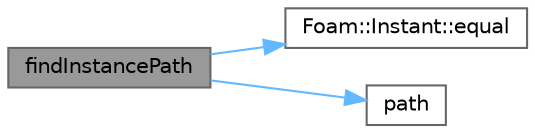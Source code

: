 digraph "findInstancePath"
{
 // LATEX_PDF_SIZE
  bgcolor="transparent";
  edge [fontname=Helvetica,fontsize=10,labelfontname=Helvetica,labelfontsize=10];
  node [fontname=Helvetica,fontsize=10,shape=box,height=0.2,width=0.4];
  rankdir="LR";
  Node1 [id="Node000001",label="findInstancePath",height=0.2,width=0.4,color="gray40", fillcolor="grey60", style="filled", fontcolor="black",tooltip=" "];
  Node1 -> Node2 [id="edge1_Node000001_Node000002",color="steelblue1",style="solid",tooltip=" "];
  Node2 [id="Node000002",label="Foam::Instant::equal",height=0.2,width=0.4,color="grey40", fillcolor="white", style="filled",URL="$classFoam_1_1Instant.html#aff70339ded068225fe49779fb4276aa9",tooltip=" "];
  Node1 -> Node3 [id="edge2_Node000001_Node000003",color="steelblue1",style="solid",tooltip=" "];
  Node3 [id="Node000003",label="path",height=0.2,width=0.4,color="grey40", fillcolor="white", style="filled",URL="$collapse_8H.html#ad8adfaf80503dc99cbb14bf07bf1eb22",tooltip=" "];
}
